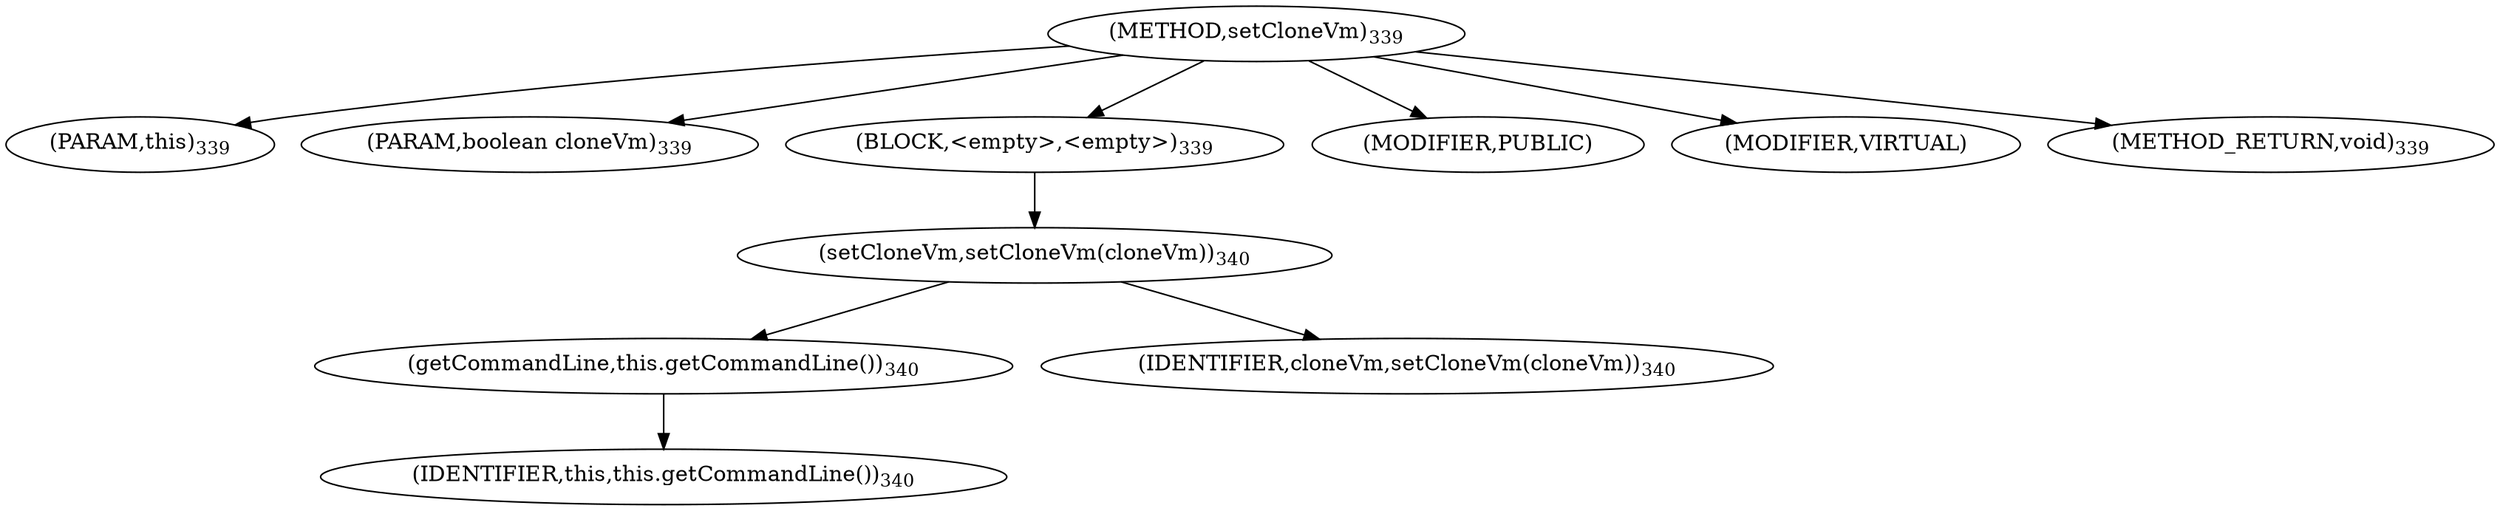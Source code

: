 digraph "setCloneVm" {  
"968" [label = <(METHOD,setCloneVm)<SUB>339</SUB>> ]
"69" [label = <(PARAM,this)<SUB>339</SUB>> ]
"969" [label = <(PARAM,boolean cloneVm)<SUB>339</SUB>> ]
"970" [label = <(BLOCK,&lt;empty&gt;,&lt;empty&gt;)<SUB>339</SUB>> ]
"971" [label = <(setCloneVm,setCloneVm(cloneVm))<SUB>340</SUB>> ]
"972" [label = <(getCommandLine,this.getCommandLine())<SUB>340</SUB>> ]
"68" [label = <(IDENTIFIER,this,this.getCommandLine())<SUB>340</SUB>> ]
"973" [label = <(IDENTIFIER,cloneVm,setCloneVm(cloneVm))<SUB>340</SUB>> ]
"974" [label = <(MODIFIER,PUBLIC)> ]
"975" [label = <(MODIFIER,VIRTUAL)> ]
"976" [label = <(METHOD_RETURN,void)<SUB>339</SUB>> ]
  "968" -> "69" 
  "968" -> "969" 
  "968" -> "970" 
  "968" -> "974" 
  "968" -> "975" 
  "968" -> "976" 
  "970" -> "971" 
  "971" -> "972" 
  "971" -> "973" 
  "972" -> "68" 
}
